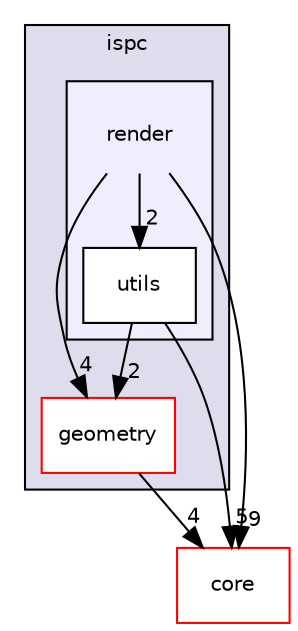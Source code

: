 digraph "platform/engines/ospray/ispc/render" {
  compound=true
  node [ fontsize="10", fontname="Helvetica"];
  edge [ labelfontsize="10", labelfontname="Helvetica"];
  subgraph clusterdir_6dfc784f4fc06052f5a0f2da9bf54d9c {
    graph [ bgcolor="#ddddee", pencolor="black", label="ispc" fontname="Helvetica", fontsize="10", URL="dir_6dfc784f4fc06052f5a0f2da9bf54d9c.html"]
  dir_dcd983c6950eb27cd4bec618fc5fcccd [shape=box label="geometry" fillcolor="white" style="filled" color="red" URL="dir_dcd983c6950eb27cd4bec618fc5fcccd.html"];
  subgraph clusterdir_21d70d98358f1d3290c79438f1b2a00a {
    graph [ bgcolor="#eeeeff", pencolor="black", label="" URL="dir_21d70d98358f1d3290c79438f1b2a00a.html"];
    dir_21d70d98358f1d3290c79438f1b2a00a [shape=plaintext label="render"];
  dir_4b2606a1657530b417d061964a560d66 [shape=box label="utils" fillcolor="white" style="filled" URL="dir_4b2606a1657530b417d061964a560d66.html"];
  }
  }
  dir_3066efc1f4040d52e90bf8a29ab3f16b [shape=box label="core" fillcolor="white" style="filled" color="red" URL="dir_3066efc1f4040d52e90bf8a29ab3f16b.html"];
  dir_4b2606a1657530b417d061964a560d66->dir_3066efc1f4040d52e90bf8a29ab3f16b [headlabel="5", labeldistance=1.5 headhref="dir_000112_000064.html"];
  dir_4b2606a1657530b417d061964a560d66->dir_dcd983c6950eb27cd4bec618fc5fcccd [headlabel="2", labeldistance=1.5 headhref="dir_000112_000109.html"];
  dir_dcd983c6950eb27cd4bec618fc5fcccd->dir_3066efc1f4040d52e90bf8a29ab3f16b [headlabel="4", labeldistance=1.5 headhref="dir_000109_000064.html"];
  dir_21d70d98358f1d3290c79438f1b2a00a->dir_3066efc1f4040d52e90bf8a29ab3f16b [headlabel="9", labeldistance=1.5 headhref="dir_000111_000064.html"];
  dir_21d70d98358f1d3290c79438f1b2a00a->dir_4b2606a1657530b417d061964a560d66 [headlabel="2", labeldistance=1.5 headhref="dir_000111_000112.html"];
  dir_21d70d98358f1d3290c79438f1b2a00a->dir_dcd983c6950eb27cd4bec618fc5fcccd [headlabel="4", labeldistance=1.5 headhref="dir_000111_000109.html"];
}

